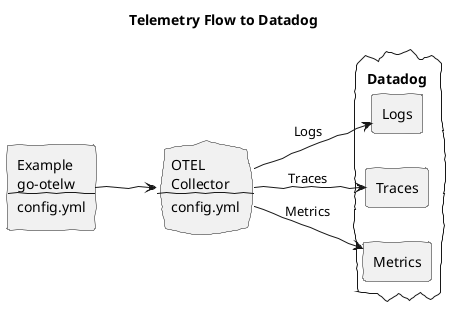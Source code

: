 @startuml datadog
title Telemetry Flow to Datadog
left to right direction
skinparam handwritten true

agent "Example\ngo-otelw\n--\nconfig.yml" as EX
cloud "OTEL\nCollector\n--\nconfig.yml" as OC

cloud Datadog {
    agent Logs
    agent Traces
    agent Metrics
}

EX --> OC
OC --> Logs: "Logs"
OC --> Traces: "Traces"
OC --> Metrics: "Metrics"

@enduml
